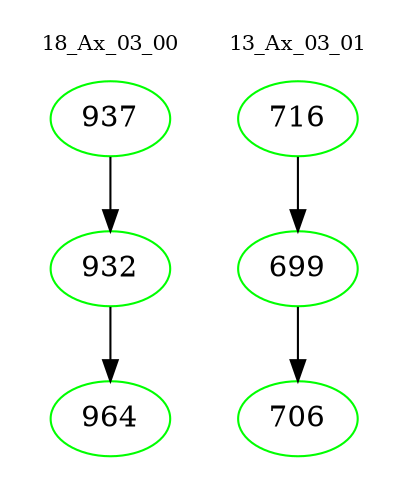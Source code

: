 digraph{
subgraph cluster_0 {
color = white
label = "18_Ax_03_00";
fontsize=10;
T0_937 [label="937", color="green"]
T0_937 -> T0_932 [color="black"]
T0_932 [label="932", color="green"]
T0_932 -> T0_964 [color="black"]
T0_964 [label="964", color="green"]
}
subgraph cluster_1 {
color = white
label = "13_Ax_03_01";
fontsize=10;
T1_716 [label="716", color="green"]
T1_716 -> T1_699 [color="black"]
T1_699 [label="699", color="green"]
T1_699 -> T1_706 [color="black"]
T1_706 [label="706", color="green"]
}
}
